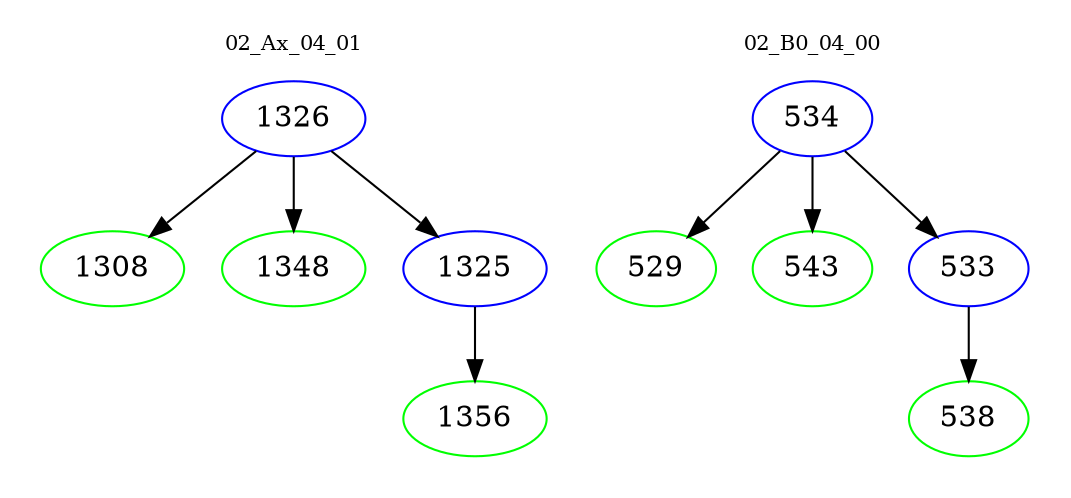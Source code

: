 digraph{
subgraph cluster_0 {
color = white
label = "02_Ax_04_01";
fontsize=10;
T0_1326 [label="1326", color="blue"]
T0_1326 -> T0_1308 [color="black"]
T0_1308 [label="1308", color="green"]
T0_1326 -> T0_1348 [color="black"]
T0_1348 [label="1348", color="green"]
T0_1326 -> T0_1325 [color="black"]
T0_1325 [label="1325", color="blue"]
T0_1325 -> T0_1356 [color="black"]
T0_1356 [label="1356", color="green"]
}
subgraph cluster_1 {
color = white
label = "02_B0_04_00";
fontsize=10;
T1_534 [label="534", color="blue"]
T1_534 -> T1_529 [color="black"]
T1_529 [label="529", color="green"]
T1_534 -> T1_543 [color="black"]
T1_543 [label="543", color="green"]
T1_534 -> T1_533 [color="black"]
T1_533 [label="533", color="blue"]
T1_533 -> T1_538 [color="black"]
T1_538 [label="538", color="green"]
}
}
